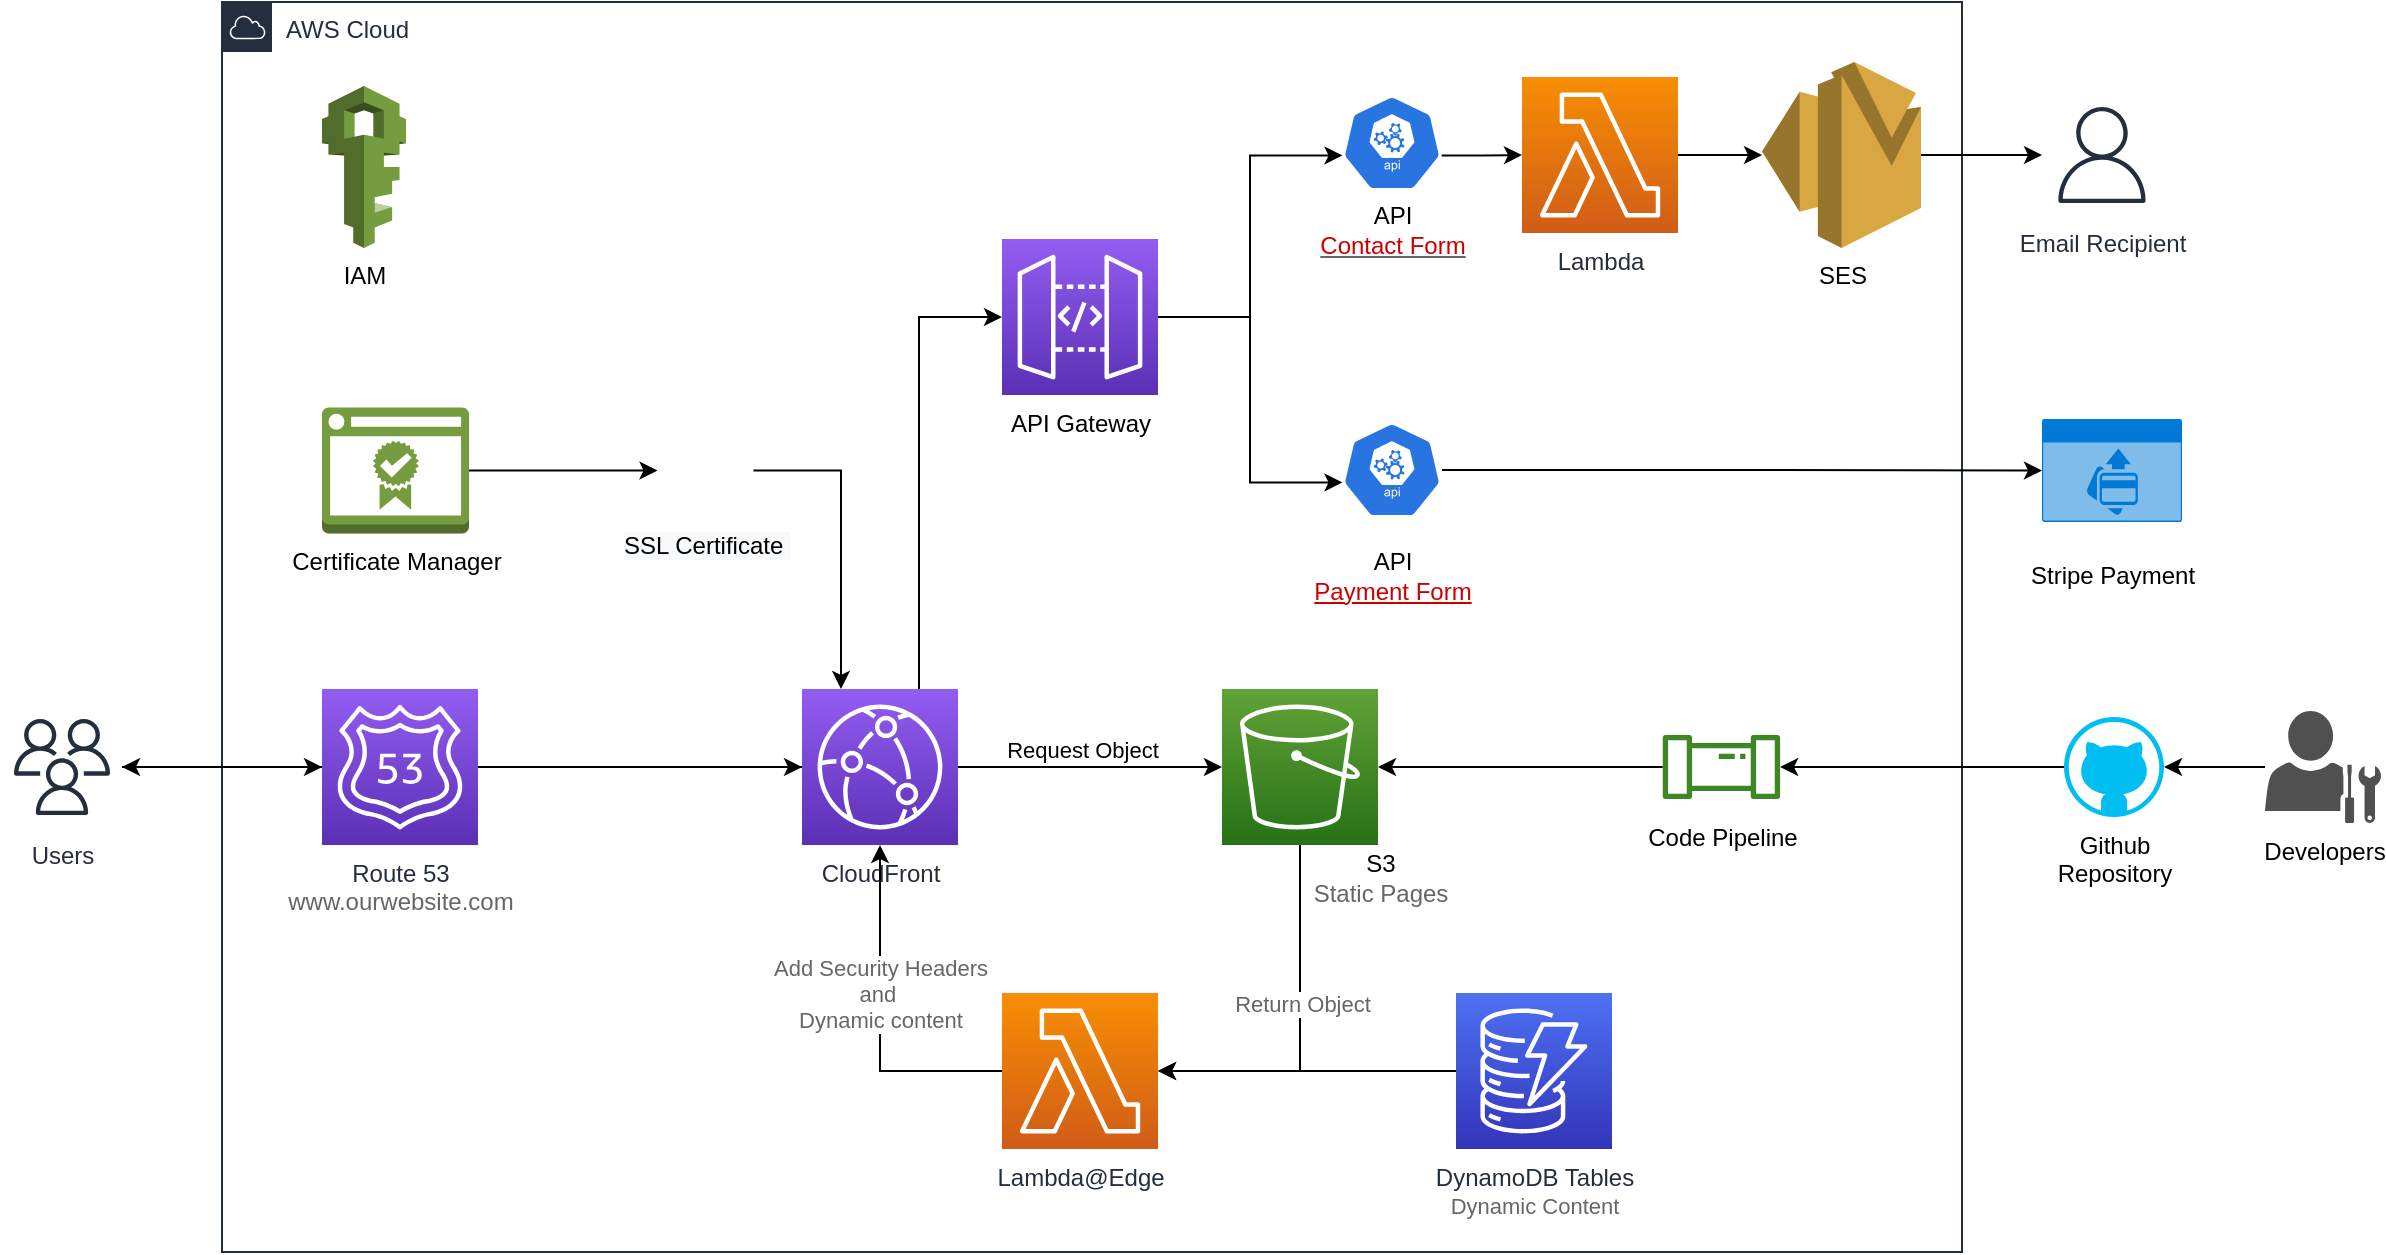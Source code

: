 <mxfile version="15.8.9" type="device"><diagram id="F_GX6j7zNEubSdY9tGsO" name="Page-1"><mxGraphModel dx="1183" dy="668" grid="0" gridSize="10" guides="1" tooltips="1" connect="1" arrows="1" fold="1" page="1" pageScale="1" pageWidth="1600" pageHeight="900" math="0" shadow="0"><root><mxCell id="0"/><mxCell id="1" value="With AWS WAF" style="locked=1;" parent="0" visible="0"/><mxCell id="ze4dOxGsV48yEMxb5CTM-1" value="AWS Cloud" style="points=[[0,0],[0.25,0],[0.5,0],[0.75,0],[1,0],[1,0.25],[1,0.5],[1,0.75],[1,1],[0.75,1],[0.5,1],[0.25,1],[0,1],[0,0.75],[0,0.5],[0,0.25]];outlineConnect=0;gradientColor=none;html=1;whiteSpace=wrap;fontSize=12;fontStyle=0;shape=mxgraph.aws4.group;grIcon=mxgraph.aws4.group_aws_cloud;strokeColor=#232F3E;fillColor=none;verticalAlign=top;align=left;spacingLeft=30;fontColor=#232F3E;dashed=0;" vertex="1" parent="1"><mxGeometry x="290" y="120" width="870" height="625" as="geometry"/></mxCell><mxCell id="ze4dOxGsV48yEMxb5CTM-11" value="Request Object" style="edgeStyle=orthogonalEdgeStyle;rounded=0;orthogonalLoop=1;jettySize=auto;html=1;" edge="1" parent="1" source="ze4dOxGsV48yEMxb5CTM-3" target="ze4dOxGsV48yEMxb5CTM-4"><mxGeometry x="-0.061" y="9" relative="1" as="geometry"><mxPoint as="offset"/></mxGeometry></mxCell><mxCell id="ze4dOxGsV48yEMxb5CTM-53" style="edgeStyle=orthogonalEdgeStyle;rounded=0;orthogonalLoop=1;jettySize=auto;html=1;exitX=0;exitY=0.5;exitDx=0;exitDy=0;exitPerimeter=0;fontColor=#000000;" edge="1" parent="1" source="ze4dOxGsV48yEMxb5CTM-3" target="ze4dOxGsV48yEMxb5CTM-6"><mxGeometry relative="1" as="geometry"/></mxCell><mxCell id="ze4dOxGsV48yEMxb5CTM-3" value="CloudFront" style="sketch=0;points=[[0,0,0],[0.25,0,0],[0.5,0,0],[0.75,0,0],[1,0,0],[0,1,0],[0.25,1,0],[0.5,1,0],[0.75,1,0],[1,1,0],[0,0.25,0],[0,0.5,0],[0,0.75,0],[1,0.25,0],[1,0.5,0],[1,0.75,0]];outlineConnect=0;fontColor=#232F3E;gradientColor=#945DF2;gradientDirection=north;fillColor=#5A30B5;strokeColor=#ffffff;dashed=0;verticalLabelPosition=bottom;verticalAlign=top;align=center;html=1;fontSize=12;fontStyle=0;aspect=fixed;shape=mxgraph.aws4.resourceIcon;resIcon=mxgraph.aws4.cloudfront;" vertex="1" parent="1"><mxGeometry x="580" y="463.5" width="78" height="78" as="geometry"/></mxCell><mxCell id="ze4dOxGsV48yEMxb5CTM-23" style="edgeStyle=orthogonalEdgeStyle;rounded=0;orthogonalLoop=1;jettySize=auto;html=1;" edge="1" parent="1" source="ze4dOxGsV48yEMxb5CTM-22" target="ze4dOxGsV48yEMxb5CTM-4"><mxGeometry relative="1" as="geometry"><mxPoint x="900" y="561.5" as="targetPoint"/></mxGeometry></mxCell><mxCell id="ze4dOxGsV48yEMxb5CTM-51" style="edgeStyle=orthogonalEdgeStyle;rounded=0;orthogonalLoop=1;jettySize=auto;html=1;exitX=0.5;exitY=1;exitDx=0;exitDy=0;exitPerimeter=0;entryX=1;entryY=0.5;entryDx=0;entryDy=0;entryPerimeter=0;" edge="1" parent="1" source="ze4dOxGsV48yEMxb5CTM-4" target="ze4dOxGsV48yEMxb5CTM-48"><mxGeometry relative="1" as="geometry"/></mxCell><mxCell id="ze4dOxGsV48yEMxb5CTM-58" value="&lt;font color=&quot;#666666&quot;&gt;Return Object&lt;/font&gt;" style="edgeLabel;html=1;align=center;verticalAlign=middle;resizable=0;points=[];fontColor=#000000;" vertex="1" connectable="0" parent="ze4dOxGsV48yEMxb5CTM-51"><mxGeometry x="-0.234" y="-1" relative="1" as="geometry"><mxPoint x="2" y="9" as="offset"/></mxGeometry></mxCell><mxCell id="ze4dOxGsV48yEMxb5CTM-4" value="" style="sketch=0;points=[[0,0,0],[0.25,0,0],[0.5,0,0],[0.75,0,0],[1,0,0],[0,1,0],[0.25,1,0],[0.5,1,0],[0.75,1,0],[1,1,0],[0,0.25,0],[0,0.5,0],[0,0.75,0],[1,0.25,0],[1,0.5,0],[1,0.75,0]];outlineConnect=0;fontColor=#232F3E;gradientColor=#60A337;gradientDirection=north;fillColor=#277116;strokeColor=#ffffff;dashed=0;verticalLabelPosition=bottom;verticalAlign=top;align=center;html=1;fontSize=12;fontStyle=0;aspect=fixed;shape=mxgraph.aws4.resourceIcon;resIcon=mxgraph.aws4.s3;" vertex="1" parent="1"><mxGeometry x="790" y="463.5" width="78" height="78" as="geometry"/></mxCell><mxCell id="ze4dOxGsV48yEMxb5CTM-46" style="edgeStyle=orthogonalEdgeStyle;rounded=0;orthogonalLoop=1;jettySize=auto;html=1;" edge="1" parent="1" source="ze4dOxGsV48yEMxb5CTM-6" target="ze4dOxGsV48yEMxb5CTM-8"><mxGeometry relative="1" as="geometry"/></mxCell><mxCell id="ze4dOxGsV48yEMxb5CTM-54" style="edgeStyle=orthogonalEdgeStyle;rounded=0;orthogonalLoop=1;jettySize=auto;html=1;exitX=1;exitY=0.5;exitDx=0;exitDy=0;exitPerimeter=0;fontColor=#000000;startArrow=none;" edge="1" parent="1" target="ze4dOxGsV48yEMxb5CTM-3"><mxGeometry relative="1" as="geometry"><mxPoint x="538" y="502.5" as="sourcePoint"/></mxGeometry></mxCell><mxCell id="ze4dOxGsV48yEMxb5CTM-6" value="Route 53&lt;br&gt;&lt;font color=&quot;#666666&quot;&gt;www.ourwebsite.com&lt;/font&gt;" style="sketch=0;points=[[0,0,0],[0.25,0,0],[0.5,0,0],[0.75,0,0],[1,0,0],[0,1,0],[0.25,1,0],[0.5,1,0],[0.75,1,0],[1,1,0],[0,0.25,0],[0,0.5,0],[0,0.75,0],[1,0.25,0],[1,0.5,0],[1,0.75,0]];outlineConnect=0;fontColor=#232F3E;gradientColor=#945DF2;gradientDirection=north;fillColor=#5A30B5;strokeColor=#ffffff;dashed=0;verticalLabelPosition=bottom;verticalAlign=top;align=center;html=1;fontSize=12;fontStyle=0;aspect=fixed;shape=mxgraph.aws4.resourceIcon;resIcon=mxgraph.aws4.route_53;" vertex="1" parent="1"><mxGeometry x="340" y="463.5" width="78" height="78" as="geometry"/></mxCell><mxCell id="ze4dOxGsV48yEMxb5CTM-9" style="edgeStyle=orthogonalEdgeStyle;rounded=0;orthogonalLoop=1;jettySize=auto;html=1;" edge="1" parent="1" source="ze4dOxGsV48yEMxb5CTM-8" target="ze4dOxGsV48yEMxb5CTM-6"><mxGeometry relative="1" as="geometry"/></mxCell><mxCell id="ze4dOxGsV48yEMxb5CTM-8" value="Users" style="sketch=0;outlineConnect=0;fontColor=#232F3E;gradientColor=none;strokeColor=#232F3E;fillColor=#ffffff;dashed=0;verticalLabelPosition=bottom;verticalAlign=top;align=center;html=1;fontSize=12;fontStyle=0;aspect=fixed;shape=mxgraph.aws4.resourceIcon;resIcon=mxgraph.aws4.users;" vertex="1" parent="1"><mxGeometry x="180" y="472.5" width="60" height="60" as="geometry"/></mxCell><mxCell id="ze4dOxGsV48yEMxb5CTM-78" style="edgeStyle=orthogonalEdgeStyle;rounded=0;orthogonalLoop=1;jettySize=auto;html=1;entryX=0.5;entryY=0;entryDx=0;entryDy=0;entryPerimeter=0;fontColor=#000000;" edge="1" parent="1" source="ze4dOxGsV48yEMxb5CTM-18" target="ze4dOxGsV48yEMxb5CTM-3"><mxGeometry relative="1" as="geometry"/></mxCell><mxCell id="ze4dOxGsV48yEMxb5CTM-18" value="&lt;span style=&quot;background-color: rgb(248 , 249 , 250)&quot;&gt;SSL Certificate&amp;nbsp;&lt;/span&gt;" style="shape=image;html=1;verticalAlign=top;verticalLabelPosition=bottom;labelBackgroundColor=#ffffff;imageAspect=0;aspect=fixed;image=https://cdn2.iconfinder.com/data/icons/whcompare-servers-web-hosting/50/ssl-certificate-128.png" vertex="1" parent="1"><mxGeometry x="510" y="348.5" width="48" height="48" as="geometry"/></mxCell><mxCell id="ze4dOxGsV48yEMxb5CTM-77" style="edgeStyle=orthogonalEdgeStyle;rounded=0;orthogonalLoop=1;jettySize=auto;html=1;entryX=0;entryY=0.5;entryDx=0;entryDy=0;fontColor=#000000;" edge="1" parent="1" source="ze4dOxGsV48yEMxb5CTM-16" target="ze4dOxGsV48yEMxb5CTM-18"><mxGeometry relative="1" as="geometry"/></mxCell><mxCell id="ze4dOxGsV48yEMxb5CTM-16" value="Certificate Manager" style="outlineConnect=0;dashed=0;verticalLabelPosition=bottom;verticalAlign=top;align=center;html=1;shape=mxgraph.aws3.certificate_manager_2;fillColor=#759C3E;gradientColor=none;" vertex="1" parent="1"><mxGeometry x="342.25" y="341" width="73.5" height="63" as="geometry"/></mxCell><mxCell id="ze4dOxGsV48yEMxb5CTM-81" style="edgeStyle=orthogonalEdgeStyle;rounded=0;orthogonalLoop=1;jettySize=auto;html=1;exitX=0;exitY=0.5;exitDx=0;exitDy=0;exitPerimeter=0;fontColor=#000000;" edge="1" parent="1" source="ze4dOxGsV48yEMxb5CTM-20" target="ze4dOxGsV48yEMxb5CTM-22"><mxGeometry relative="1" as="geometry"/></mxCell><mxCell id="ze4dOxGsV48yEMxb5CTM-20" value="" style="verticalLabelPosition=bottom;html=1;verticalAlign=top;align=center;strokeColor=none;fillColor=#00BEF2;shape=mxgraph.azure.github_code;pointerEvents=1;" vertex="1" parent="1"><mxGeometry x="1194.5" y="477.5" width="50" height="50" as="geometry"/></mxCell><mxCell id="ze4dOxGsV48yEMxb5CTM-22" value="" style="sketch=0;outlineConnect=0;fontColor=#232F3E;gradientColor=none;fillColor=#3F8624;strokeColor=none;dashed=0;verticalLabelPosition=bottom;verticalAlign=top;align=center;html=1;fontSize=12;fontStyle=0;aspect=fixed;pointerEvents=1;shape=mxgraph.aws4.iot_analytics_pipeline;rotation=0;" vertex="1" parent="1"><mxGeometry x="1010" y="486.5" width="59.43" height="32" as="geometry"/></mxCell><mxCell id="ze4dOxGsV48yEMxb5CTM-25" value="Code Pipeline&lt;br&gt;" style="text;html=1;align=center;verticalAlign=middle;resizable=0;points=[];autosize=1;strokeColor=none;fillColor=none;" vertex="1" parent="1"><mxGeometry x="994.72" y="527.5" width="90" height="20" as="geometry"/></mxCell><mxCell id="ze4dOxGsV48yEMxb5CTM-26" value="S3&lt;br&gt;&lt;font color=&quot;#666666&quot;&gt;Static HTML&amp;nbsp; Pages&lt;/font&gt;" style="text;html=1;align=center;verticalAlign=middle;resizable=0;points=[];autosize=1;strokeColor=none;fillColor=none;" vertex="1" parent="1"><mxGeometry x="790" y="547.5" width="120" height="30" as="geometry"/></mxCell><mxCell id="ze4dOxGsV48yEMxb5CTM-37" style="edgeStyle=orthogonalEdgeStyle;rounded=0;orthogonalLoop=1;jettySize=auto;html=1;exitX=0.995;exitY=0.63;exitDx=0;exitDy=0;exitPerimeter=0;" edge="1" parent="1" source="ze4dOxGsV48yEMxb5CTM-67" target="ze4dOxGsV48yEMxb5CTM-36"><mxGeometry relative="1" as="geometry"><mxPoint x="918" y="196.5" as="sourcePoint"/></mxGeometry></mxCell><mxCell id="ze4dOxGsV48yEMxb5CTM-39" style="edgeStyle=orthogonalEdgeStyle;rounded=0;orthogonalLoop=1;jettySize=auto;html=1;exitX=1;exitY=0.5;exitDx=0;exitDy=0;exitPerimeter=0;" edge="1" parent="1" source="ze4dOxGsV48yEMxb5CTM-36" target="ze4dOxGsV48yEMxb5CTM-38"><mxGeometry relative="1" as="geometry"/></mxCell><mxCell id="ze4dOxGsV48yEMxb5CTM-36" value="Lambda" style="sketch=0;points=[[0,0,0],[0.25,0,0],[0.5,0,0],[0.75,0,0],[1,0,0],[0,1,0],[0.25,1,0],[0.5,1,0],[0.75,1,0],[1,1,0],[0,0.25,0],[0,0.5,0],[0,0.75,0],[1,0.25,0],[1,0.5,0],[1,0.75,0]];outlineConnect=0;fontColor=#232F3E;gradientColor=#F78E04;gradientDirection=north;fillColor=#D05C17;strokeColor=#ffffff;dashed=0;verticalLabelPosition=bottom;verticalAlign=top;align=center;html=1;fontSize=12;fontStyle=0;aspect=fixed;shape=mxgraph.aws4.resourceIcon;resIcon=mxgraph.aws4.lambda;" vertex="1" parent="1"><mxGeometry x="940" y="157.5" width="78" height="78" as="geometry"/></mxCell><mxCell id="ze4dOxGsV48yEMxb5CTM-45" style="edgeStyle=orthogonalEdgeStyle;rounded=0;orthogonalLoop=1;jettySize=auto;html=1;exitX=1;exitY=0.5;exitDx=0;exitDy=0;exitPerimeter=0;" edge="1" parent="1" source="ze4dOxGsV48yEMxb5CTM-38" target="ze4dOxGsV48yEMxb5CTM-43"><mxGeometry relative="1" as="geometry"/></mxCell><mxCell id="ze4dOxGsV48yEMxb5CTM-38" value="SES" style="outlineConnect=0;dashed=0;verticalLabelPosition=bottom;verticalAlign=top;align=center;html=1;shape=mxgraph.aws3.ses;fillColor=#D9A741;gradientColor=none;" vertex="1" parent="1"><mxGeometry x="1060" y="150" width="79.5" height="93" as="geometry"/></mxCell><mxCell id="ze4dOxGsV48yEMxb5CTM-82" style="edgeStyle=orthogonalEdgeStyle;rounded=0;orthogonalLoop=1;jettySize=auto;html=1;entryX=0.5;entryY=1;entryDx=0;entryDy=0;entryPerimeter=0;fontColor=#000000;" edge="1" parent="1" source="ze4dOxGsV48yEMxb5CTM-41" target="ze4dOxGsV48yEMxb5CTM-20"><mxGeometry relative="1" as="geometry"/></mxCell><mxCell id="ze4dOxGsV48yEMxb5CTM-41" value="Developers" style="sketch=0;pointerEvents=1;shadow=0;dashed=0;html=1;strokeColor=none;fillColor=#505050;labelPosition=center;verticalLabelPosition=bottom;verticalAlign=top;outlineConnect=0;align=center;shape=mxgraph.office.users.administrator;" vertex="1" parent="1"><mxGeometry x="1190.5" y="628" width="58" height="56" as="geometry"/></mxCell><mxCell id="ze4dOxGsV48yEMxb5CTM-43" value="Email Recipient" style="sketch=0;outlineConnect=0;fontColor=#232F3E;gradientColor=none;strokeColor=#232F3E;fillColor=#ffffff;dashed=0;verticalLabelPosition=bottom;verticalAlign=top;align=center;html=1;fontSize=12;fontStyle=0;aspect=fixed;shape=mxgraph.aws4.resourceIcon;resIcon=mxgraph.aws4.user;" vertex="1" parent="1"><mxGeometry x="1200" y="166.5" width="60" height="60" as="geometry"/></mxCell><mxCell id="ze4dOxGsV48yEMxb5CTM-49" style="edgeStyle=orthogonalEdgeStyle;rounded=0;orthogonalLoop=1;jettySize=auto;html=1;" edge="1" parent="1" source="ze4dOxGsV48yEMxb5CTM-48" target="ze4dOxGsV48yEMxb5CTM-3"><mxGeometry relative="1" as="geometry"/></mxCell><mxCell id="ze4dOxGsV48yEMxb5CTM-61" value="&lt;font color=&quot;#666666&quot;&gt;Add Security Headers&lt;br&gt;and&amp;nbsp;&lt;br&gt;Dynamic content&lt;/font&gt;" style="edgeLabel;html=1;align=center;verticalAlign=middle;resizable=0;points=[];fontColor=#000000;" vertex="1" connectable="0" parent="ze4dOxGsV48yEMxb5CTM-49"><mxGeometry x="-0.098" y="1" relative="1" as="geometry"><mxPoint x="1" y="-21" as="offset"/></mxGeometry></mxCell><mxCell id="ze4dOxGsV48yEMxb5CTM-48" value="Lambda@Edge" style="sketch=0;points=[[0,0,0],[0.25,0,0],[0.5,0,0],[0.75,0,0],[1,0,0],[0,1,0],[0.25,1,0],[0.5,1,0],[0.75,1,0],[1,1,0],[0,0.25,0],[0,0.5,0],[0,0.75,0],[1,0.25,0],[1,0.5,0],[1,0.75,0]];outlineConnect=0;fontColor=#232F3E;gradientColor=#F78E04;gradientDirection=north;fillColor=#D05C17;strokeColor=#ffffff;dashed=0;verticalLabelPosition=bottom;verticalAlign=top;align=center;html=1;fontSize=12;fontStyle=0;aspect=fixed;shape=mxgraph.aws4.resourceIcon;resIcon=mxgraph.aws4.lambda;" vertex="1" parent="1"><mxGeometry x="680" y="615.5" width="78" height="78" as="geometry"/></mxCell><mxCell id="ze4dOxGsV48yEMxb5CTM-50" value="Github &lt;br&gt;Repository" style="text;html=1;align=center;verticalAlign=middle;resizable=0;points=[];autosize=1;strokeColor=none;fillColor=none;" vertex="1" parent="1"><mxGeometry x="1220" y="527.5" width="70" height="30" as="geometry"/></mxCell><mxCell id="ze4dOxGsV48yEMxb5CTM-52" value="&lt;font color=&quot;#000000&quot;&gt;IAM&lt;/font&gt;" style="outlineConnect=0;dashed=0;verticalLabelPosition=bottom;verticalAlign=top;align=center;html=1;shape=mxgraph.aws3.iam;fillColor=#759C3E;gradientColor=none;fontColor=#CC0000;" vertex="1" parent="1"><mxGeometry x="340" y="162" width="42" height="81" as="geometry"/></mxCell><mxCell id="ze4dOxGsV48yEMxb5CTM-56" value="" style="edgeStyle=orthogonalEdgeStyle;rounded=0;orthogonalLoop=1;jettySize=auto;html=1;exitX=1;exitY=0.5;exitDx=0;exitDy=0;exitPerimeter=0;fontColor=#000000;endArrow=none;" edge="1" parent="1" source="ze4dOxGsV48yEMxb5CTM-6"><mxGeometry relative="1" as="geometry"><mxPoint x="418" y="502.5" as="sourcePoint"/><mxPoint x="460" y="502.5" as="targetPoint"/></mxGeometry></mxCell><mxCell id="ze4dOxGsV48yEMxb5CTM-57" value="WAF" style="sketch=0;points=[[0,0,0],[0.25,0,0],[0.5,0,0],[0.75,0,0],[1,0,0],[0,1,0],[0.25,1,0],[0.5,1,0],[0.75,1,0],[1,1,0],[0,0.25,0],[0,0.5,0],[0,0.75,0],[1,0.25,0],[1,0.5,0],[1,0.75,0]];outlineConnect=0;fontColor=#232F3E;gradientColor=#F54749;gradientDirection=north;fillColor=#C7131F;strokeColor=#ffffff;dashed=0;verticalLabelPosition=bottom;verticalAlign=top;align=center;html=1;fontSize=12;fontStyle=0;aspect=fixed;shape=mxgraph.aws4.resourceIcon;resIcon=mxgraph.aws4.waf;" vertex="1" parent="1"><mxGeometry x="460" y="463.5" width="78" height="78" as="geometry"/></mxCell><mxCell id="ze4dOxGsV48yEMxb5CTM-63" style="edgeStyle=orthogonalEdgeStyle;rounded=0;orthogonalLoop=1;jettySize=auto;html=1;exitX=0;exitY=0.5;exitDx=0;exitDy=0;exitPerimeter=0;fontColor=#666666;" edge="1" parent="1" source="ze4dOxGsV48yEMxb5CTM-62" target="ze4dOxGsV48yEMxb5CTM-48"><mxGeometry relative="1" as="geometry"/></mxCell><mxCell id="ze4dOxGsV48yEMxb5CTM-64" value="Dynamic Content" style="edgeLabel;html=1;align=center;verticalAlign=middle;resizable=0;points=[];fontColor=#666666;" vertex="1" connectable="0" parent="ze4dOxGsV48yEMxb5CTM-63"><mxGeometry x="-0.416" y="1" relative="1" as="geometry"><mxPoint x="3" y="10" as="offset"/></mxGeometry></mxCell><mxCell id="ze4dOxGsV48yEMxb5CTM-62" value="DynamoDB Tables" style="sketch=0;points=[[0,0,0],[0.25,0,0],[0.5,0,0],[0.75,0,0],[1,0,0],[0,1,0],[0.25,1,0],[0.5,1,0],[0.75,1,0],[1,1,0],[0,0.25,0],[0,0.5,0],[0,0.75,0],[1,0.25,0],[1,0.5,0],[1,0.75,0]];outlineConnect=0;fontColor=#232F3E;gradientColor=#4D72F3;gradientDirection=north;fillColor=#3334B9;strokeColor=#ffffff;dashed=0;verticalLabelPosition=bottom;verticalAlign=top;align=center;html=1;fontSize=12;fontStyle=0;aspect=fixed;shape=mxgraph.aws4.resourceIcon;resIcon=mxgraph.aws4.dynamodb;" vertex="1" parent="1"><mxGeometry x="940" y="615" width="78" height="78" as="geometry"/></mxCell><mxCell id="ze4dOxGsV48yEMxb5CTM-71" style="edgeStyle=orthogonalEdgeStyle;rounded=0;orthogonalLoop=1;jettySize=auto;html=1;entryX=0.005;entryY=0.63;entryDx=0;entryDy=0;entryPerimeter=0;fontColor=#CC0000;" edge="1" parent="1" source="ze4dOxGsV48yEMxb5CTM-65" target="ze4dOxGsV48yEMxb5CTM-70"><mxGeometry relative="1" as="geometry"/></mxCell><mxCell id="ze4dOxGsV48yEMxb5CTM-79" style="edgeStyle=orthogonalEdgeStyle;rounded=0;orthogonalLoop=1;jettySize=auto;html=1;exitX=0;exitY=0.5;exitDx=0;exitDy=0;exitPerimeter=0;fontColor=#000000;" edge="1" parent="1" source="ze4dOxGsV48yEMxb5CTM-65" target="ze4dOxGsV48yEMxb5CTM-3"><mxGeometry relative="1" as="geometry"/></mxCell><mxCell id="ze4dOxGsV48yEMxb5CTM-65" value="&lt;span style=&quot;color: rgb(0 , 0 , 0)&quot;&gt;API Gateway&lt;/span&gt;" style="sketch=0;points=[[0,0,0],[0.25,0,0],[0.5,0,0],[0.75,0,0],[1,0,0],[0,1,0],[0.25,1,0],[0.5,1,0],[0.75,1,0],[1,1,0],[0,0.25,0],[0,0.5,0],[0,0.75,0],[1,0.25,0],[1,0.5,0],[1,0.75,0]];outlineConnect=0;fontColor=#232F3E;gradientColor=#945DF2;gradientDirection=north;fillColor=#5A30B5;strokeColor=#ffffff;dashed=0;verticalLabelPosition=bottom;verticalAlign=top;align=center;html=1;fontSize=12;fontStyle=0;aspect=fixed;shape=mxgraph.aws4.resourceIcon;resIcon=mxgraph.aws4.api_gateway;" vertex="1" parent="1"><mxGeometry x="680" y="238.5" width="78" height="78" as="geometry"/></mxCell><mxCell id="ze4dOxGsV48yEMxb5CTM-68" style="edgeStyle=orthogonalEdgeStyle;rounded=0;orthogonalLoop=1;jettySize=auto;html=1;exitX=1;exitY=0.5;exitDx=0;exitDy=0;exitPerimeter=0;entryX=0.005;entryY=0.63;entryDx=0;entryDy=0;entryPerimeter=0;fontColor=#666666;" edge="1" parent="1" source="ze4dOxGsV48yEMxb5CTM-65" target="ze4dOxGsV48yEMxb5CTM-67"><mxGeometry relative="1" as="geometry"/></mxCell><mxCell id="ze4dOxGsV48yEMxb5CTM-67" value="" style="sketch=0;html=1;dashed=0;whitespace=wrap;fillColor=#2875E2;strokeColor=#ffffff;points=[[0.005,0.63,0],[0.1,0.2,0],[0.9,0.2,0],[0.5,0,0],[0.995,0.63,0],[0.72,0.99,0],[0.5,1,0],[0.28,0.99,0]];shape=mxgraph.kubernetes.icon;prIcon=api;fontColor=#666666;" vertex="1" parent="1"><mxGeometry x="850" y="166.5" width="50" height="48" as="geometry"/></mxCell><mxCell id="ze4dOxGsV48yEMxb5CTM-69" value="&lt;span style=&quot;color: rgb(0 , 0 , 0)&quot;&gt;API&lt;br&gt;&lt;/span&gt;&lt;u&gt;&lt;font color=&quot;#cc0000&quot;&gt;Contact Form&lt;/font&gt;&lt;/u&gt;" style="text;html=1;align=center;verticalAlign=middle;resizable=0;points=[];autosize=1;strokeColor=none;fillColor=none;fontColor=#666666;" vertex="1" parent="1"><mxGeometry x="830" y="218.5" width="90" height="30" as="geometry"/></mxCell><mxCell id="ze4dOxGsV48yEMxb5CTM-76" style="edgeStyle=orthogonalEdgeStyle;rounded=0;orthogonalLoop=1;jettySize=auto;html=1;fontColor=#000000;" edge="1" parent="1" source="ze4dOxGsV48yEMxb5CTM-70" target="ze4dOxGsV48yEMxb5CTM-74"><mxGeometry relative="1" as="geometry"/></mxCell><mxCell id="ze4dOxGsV48yEMxb5CTM-70" value="" style="sketch=0;html=1;dashed=0;whitespace=wrap;fillColor=#2875E2;strokeColor=#ffffff;points=[[0.005,0.63,0],[0.1,0.2,0],[0.9,0.2,0],[0.5,0,0],[0.995,0.63,0],[0.72,0.99,0],[0.5,1,0],[0.28,0.99,0]];shape=mxgraph.kubernetes.icon;prIcon=api;fontColor=#CC0000;" vertex="1" parent="1"><mxGeometry x="850" y="330" width="50" height="48" as="geometry"/></mxCell><mxCell id="ze4dOxGsV48yEMxb5CTM-72" value="&lt;font color=&quot;#000000&quot;&gt;API&lt;/font&gt;&lt;br&gt;&lt;u&gt;Payment Form&lt;/u&gt;" style="text;html=1;align=center;verticalAlign=middle;resizable=0;points=[];autosize=1;strokeColor=none;fillColor=none;fontColor=#CC0000;" vertex="1" parent="1"><mxGeometry x="830" y="391.5" width="90" height="30" as="geometry"/></mxCell><mxCell id="ze4dOxGsV48yEMxb5CTM-74" value="" style="html=1;strokeColor=none;fillColor=#0079D6;labelPosition=center;verticalLabelPosition=middle;verticalAlign=top;align=center;fontSize=12;outlineConnect=0;spacingTop=-6;fontColor=#FFFFFF;sketch=0;shape=mxgraph.sitemap.payment;" vertex="1" parent="1"><mxGeometry x="1200" y="328.5" width="70" height="51.5" as="geometry"/></mxCell><mxCell id="ze4dOxGsV48yEMxb5CTM-75" value="&lt;font color=&quot;#000000&quot;&gt;Stripe Payment&lt;/font&gt;" style="text;html=1;align=center;verticalAlign=middle;resizable=0;points=[];autosize=1;strokeColor=none;fillColor=none;fontColor=#CC0000;" vertex="1" parent="1"><mxGeometry x="1185" y="396.5" width="100" height="20" as="geometry"/></mxCell><mxCell id="ze4dOxGsV48yEMxb5CTM-83" value="Cheapest" parent="0"/><mxCell id="ze4dOxGsV48yEMxb5CTM-84" value="AWS Cloud" style="points=[[0,0],[0.25,0],[0.5,0],[0.75,0],[1,0],[1,0.25],[1,0.5],[1,0.75],[1,1],[0.75,1],[0.5,1],[0.25,1],[0,1],[0,0.75],[0,0.5],[0,0.25]];outlineConnect=0;gradientColor=none;html=1;whiteSpace=wrap;fontSize=12;fontStyle=0;shape=mxgraph.aws4.group;grIcon=mxgraph.aws4.group_aws_cloud;strokeColor=#232F3E;fillColor=none;verticalAlign=top;align=left;spacingLeft=30;fontColor=#232F3E;dashed=0;" vertex="1" parent="ze4dOxGsV48yEMxb5CTM-83"><mxGeometry x="334" y="130" width="870" height="625" as="geometry"/></mxCell><mxCell id="ze4dOxGsV48yEMxb5CTM-85" value="Request Object" style="edgeStyle=orthogonalEdgeStyle;rounded=0;orthogonalLoop=1;jettySize=auto;html=1;" edge="1" parent="ze4dOxGsV48yEMxb5CTM-83" source="ze4dOxGsV48yEMxb5CTM-86" target="ze4dOxGsV48yEMxb5CTM-90"><mxGeometry x="-0.061" y="9" relative="1" as="geometry"><mxPoint as="offset"/></mxGeometry></mxCell><mxCell id="ze4dOxGsV48yEMxb5CTM-133" style="edgeStyle=orthogonalEdgeStyle;rounded=0;orthogonalLoop=1;jettySize=auto;html=1;entryX=0;entryY=0.5;entryDx=0;entryDy=0;entryPerimeter=0;fontColor=#666666;exitX=0.75;exitY=0;exitDx=0;exitDy=0;exitPerimeter=0;" edge="1" parent="ze4dOxGsV48yEMxb5CTM-83" source="ze4dOxGsV48yEMxb5CTM-86" target="ze4dOxGsV48yEMxb5CTM-124"><mxGeometry relative="1" as="geometry"/></mxCell><mxCell id="ze4dOxGsV48yEMxb5CTM-86" value="CloudFront" style="sketch=0;points=[[0,0,0],[0.25,0,0],[0.5,0,0],[0.75,0,0],[1,0,0],[0,1,0],[0.25,1,0],[0.5,1,0],[0.75,1,0],[1,1,0],[0,0.25,0],[0,0.5,0],[0,0.75,0],[1,0.25,0],[1,0.5,0],[1,0.75,0]];outlineConnect=0;fontColor=#232F3E;gradientColor=#945DF2;gradientDirection=north;fillColor=#5A30B5;strokeColor=#ffffff;dashed=0;verticalLabelPosition=bottom;verticalAlign=top;align=center;html=1;fontSize=12;fontStyle=0;aspect=fixed;shape=mxgraph.aws4.resourceIcon;resIcon=mxgraph.aws4.cloudfront;" vertex="1" parent="ze4dOxGsV48yEMxb5CTM-83"><mxGeometry x="624" y="473.5" width="78" height="78" as="geometry"/></mxCell><mxCell id="ze4dOxGsV48yEMxb5CTM-87" style="edgeStyle=orthogonalEdgeStyle;rounded=0;orthogonalLoop=1;jettySize=auto;html=1;" edge="1" parent="ze4dOxGsV48yEMxb5CTM-83" source="ze4dOxGsV48yEMxb5CTM-102" target="ze4dOxGsV48yEMxb5CTM-90"><mxGeometry relative="1" as="geometry"><mxPoint x="944" y="571.5" as="targetPoint"/></mxGeometry></mxCell><mxCell id="ze4dOxGsV48yEMxb5CTM-88" style="edgeStyle=orthogonalEdgeStyle;rounded=0;orthogonalLoop=1;jettySize=auto;html=1;exitX=0.5;exitY=1;exitDx=0;exitDy=0;exitPerimeter=0;entryX=1;entryY=0.5;entryDx=0;entryDy=0;entryPerimeter=0;" edge="1" parent="ze4dOxGsV48yEMxb5CTM-83" source="ze4dOxGsV48yEMxb5CTM-90" target="ze4dOxGsV48yEMxb5CTM-115"><mxGeometry relative="1" as="geometry"/></mxCell><mxCell id="ze4dOxGsV48yEMxb5CTM-89" value="&lt;font color=&quot;#666666&quot;&gt;Return Object&lt;/font&gt;" style="edgeLabel;html=1;align=center;verticalAlign=middle;resizable=0;points=[];fontColor=#000000;" vertex="1" connectable="0" parent="ze4dOxGsV48yEMxb5CTM-88"><mxGeometry x="-0.234" y="-1" relative="1" as="geometry"><mxPoint x="2" y="9" as="offset"/></mxGeometry></mxCell><mxCell id="ze4dOxGsV48yEMxb5CTM-90" value="" style="sketch=0;points=[[0,0,0],[0.25,0,0],[0.5,0,0],[0.75,0,0],[1,0,0],[0,1,0],[0.25,1,0],[0.5,1,0],[0.75,1,0],[1,1,0],[0,0.25,0],[0,0.5,0],[0,0.75,0],[1,0.25,0],[1,0.5,0],[1,0.75,0]];outlineConnect=0;fontColor=#232F3E;gradientColor=#60A337;gradientDirection=north;fillColor=#277116;strokeColor=#ffffff;dashed=0;verticalLabelPosition=bottom;verticalAlign=top;align=center;html=1;fontSize=12;fontStyle=0;aspect=fixed;shape=mxgraph.aws4.resourceIcon;resIcon=mxgraph.aws4.s3;" vertex="1" parent="ze4dOxGsV48yEMxb5CTM-83"><mxGeometry x="834" y="473.5" width="78" height="78" as="geometry"/></mxCell><mxCell id="ze4dOxGsV48yEMxb5CTM-91" style="edgeStyle=orthogonalEdgeStyle;rounded=0;orthogonalLoop=1;jettySize=auto;html=1;" edge="1" parent="ze4dOxGsV48yEMxb5CTM-83" source="ze4dOxGsV48yEMxb5CTM-93" target="ze4dOxGsV48yEMxb5CTM-95"><mxGeometry relative="1" as="geometry"/></mxCell><mxCell id="ze4dOxGsV48yEMxb5CTM-92" style="edgeStyle=orthogonalEdgeStyle;rounded=0;orthogonalLoop=1;jettySize=auto;html=1;exitX=1;exitY=0.5;exitDx=0;exitDy=0;exitPerimeter=0;fontColor=#000000;startArrow=none;" edge="1" parent="ze4dOxGsV48yEMxb5CTM-83" source="ze4dOxGsV48yEMxb5CTM-93" target="ze4dOxGsV48yEMxb5CTM-86"><mxGeometry relative="1" as="geometry"><mxPoint x="582" y="512.5" as="sourcePoint"/></mxGeometry></mxCell><mxCell id="ze4dOxGsV48yEMxb5CTM-93" value="Route 53&lt;br&gt;&lt;font color=&quot;#666666&quot;&gt;www.ourwebsite.com&lt;/font&gt;" style="sketch=0;points=[[0,0,0],[0.25,0,0],[0.5,0,0],[0.75,0,0],[1,0,0],[0,1,0],[0.25,1,0],[0.5,1,0],[0.75,1,0],[1,1,0],[0,0.25,0],[0,0.5,0],[0,0.75,0],[1,0.25,0],[1,0.5,0],[1,0.75,0]];outlineConnect=0;fontColor=#232F3E;gradientColor=#945DF2;gradientDirection=north;fillColor=#5A30B5;strokeColor=#ffffff;dashed=0;verticalLabelPosition=bottom;verticalAlign=top;align=center;html=1;fontSize=12;fontStyle=0;aspect=fixed;shape=mxgraph.aws4.resourceIcon;resIcon=mxgraph.aws4.route_53;" vertex="1" parent="ze4dOxGsV48yEMxb5CTM-83"><mxGeometry x="384" y="473.5" width="78" height="78" as="geometry"/></mxCell><mxCell id="ze4dOxGsV48yEMxb5CTM-94" style="edgeStyle=orthogonalEdgeStyle;rounded=0;orthogonalLoop=1;jettySize=auto;html=1;" edge="1" parent="ze4dOxGsV48yEMxb5CTM-83" source="ze4dOxGsV48yEMxb5CTM-95" target="ze4dOxGsV48yEMxb5CTM-93"><mxGeometry relative="1" as="geometry"/></mxCell><mxCell id="ze4dOxGsV48yEMxb5CTM-95" value="Users" style="sketch=0;outlineConnect=0;fontColor=#232F3E;gradientColor=none;strokeColor=#232F3E;fillColor=#ffffff;dashed=0;verticalLabelPosition=bottom;verticalAlign=top;align=center;html=1;fontSize=12;fontStyle=0;aspect=fixed;shape=mxgraph.aws4.resourceIcon;resIcon=mxgraph.aws4.users;" vertex="1" parent="ze4dOxGsV48yEMxb5CTM-83"><mxGeometry x="224" y="482.5" width="60" height="60" as="geometry"/></mxCell><mxCell id="ze4dOxGsV48yEMxb5CTM-96" style="edgeStyle=orthogonalEdgeStyle;rounded=0;orthogonalLoop=1;jettySize=auto;html=1;entryX=0.25;entryY=0;entryDx=0;entryDy=0;entryPerimeter=0;fontColor=#000000;" edge="1" parent="ze4dOxGsV48yEMxb5CTM-83" source="ze4dOxGsV48yEMxb5CTM-97" target="ze4dOxGsV48yEMxb5CTM-86"><mxGeometry relative="1" as="geometry"/></mxCell><mxCell id="ze4dOxGsV48yEMxb5CTM-97" value="&lt;span style=&quot;background-color: rgb(248 , 249 , 250)&quot;&gt;SSL Certificate&amp;nbsp;&lt;/span&gt;" style="shape=image;html=1;verticalAlign=top;verticalLabelPosition=bottom;labelBackgroundColor=#ffffff;imageAspect=0;aspect=fixed;image=https://cdn2.iconfinder.com/data/icons/whcompare-servers-web-hosting/50/ssl-certificate-128.png" vertex="1" parent="ze4dOxGsV48yEMxb5CTM-83"><mxGeometry x="551.75" y="340.25" width="48" height="48" as="geometry"/></mxCell><mxCell id="ze4dOxGsV48yEMxb5CTM-98" style="edgeStyle=orthogonalEdgeStyle;rounded=0;orthogonalLoop=1;jettySize=auto;html=1;entryX=0;entryY=0.5;entryDx=0;entryDy=0;fontColor=#000000;" edge="1" parent="ze4dOxGsV48yEMxb5CTM-83" source="ze4dOxGsV48yEMxb5CTM-99" target="ze4dOxGsV48yEMxb5CTM-97"><mxGeometry relative="1" as="geometry"/></mxCell><mxCell id="ze4dOxGsV48yEMxb5CTM-99" value="Certificate Manager" style="outlineConnect=0;dashed=0;verticalLabelPosition=bottom;verticalAlign=top;align=center;html=1;shape=mxgraph.aws3.certificate_manager_2;fillColor=#759C3E;gradientColor=none;" vertex="1" parent="ze4dOxGsV48yEMxb5CTM-83"><mxGeometry x="384" y="332.75" width="73.5" height="63" as="geometry"/></mxCell><mxCell id="ze4dOxGsV48yEMxb5CTM-100" style="edgeStyle=orthogonalEdgeStyle;rounded=0;orthogonalLoop=1;jettySize=auto;html=1;exitX=0;exitY=0.5;exitDx=0;exitDy=0;exitPerimeter=0;fontColor=#000000;" edge="1" parent="ze4dOxGsV48yEMxb5CTM-83" source="ze4dOxGsV48yEMxb5CTM-101" target="ze4dOxGsV48yEMxb5CTM-102"><mxGeometry relative="1" as="geometry"/></mxCell><mxCell id="ze4dOxGsV48yEMxb5CTM-101" value="Github&lt;br&gt;Repository" style="verticalLabelPosition=bottom;html=1;verticalAlign=top;align=center;strokeColor=none;fillColor=#00BEF2;shape=mxgraph.azure.github_code;pointerEvents=1;" vertex="1" parent="ze4dOxGsV48yEMxb5CTM-83"><mxGeometry x="1255" y="487.5" width="50" height="50" as="geometry"/></mxCell><mxCell id="ze4dOxGsV48yEMxb5CTM-102" value="" style="sketch=0;outlineConnect=0;fontColor=#232F3E;gradientColor=none;fillColor=#3F8624;strokeColor=none;dashed=0;verticalLabelPosition=bottom;verticalAlign=top;align=center;html=1;fontSize=12;fontStyle=0;aspect=fixed;pointerEvents=1;shape=mxgraph.aws4.iot_analytics_pipeline;rotation=0;" vertex="1" parent="ze4dOxGsV48yEMxb5CTM-83"><mxGeometry x="1054" y="496.5" width="59.43" height="32" as="geometry"/></mxCell><mxCell id="ze4dOxGsV48yEMxb5CTM-103" value="Code Pipeline&lt;br&gt;" style="text;html=1;align=center;verticalAlign=middle;resizable=0;points=[];autosize=1;strokeColor=none;fillColor=none;" vertex="1" parent="ze4dOxGsV48yEMxb5CTM-83"><mxGeometry x="1038.72" y="537.5" width="90" height="20" as="geometry"/></mxCell><mxCell id="ze4dOxGsV48yEMxb5CTM-104" value="S3&lt;br&gt;&lt;font color=&quot;#666666&quot;&gt;Static Pages&lt;/font&gt;" style="text;html=1;align=center;verticalAlign=middle;resizable=0;points=[];autosize=1;strokeColor=none;fillColor=none;" vertex="1" parent="ze4dOxGsV48yEMxb5CTM-83"><mxGeometry x="874" y="551.5" width="77" height="32" as="geometry"/></mxCell><mxCell id="ze4dOxGsV48yEMxb5CTM-105" style="edgeStyle=orthogonalEdgeStyle;rounded=0;orthogonalLoop=1;jettySize=auto;html=1;exitX=0.995;exitY=0.63;exitDx=0;exitDy=0;exitPerimeter=0;" edge="1" parent="ze4dOxGsV48yEMxb5CTM-83" source="ze4dOxGsV48yEMxb5CTM-126" target="ze4dOxGsV48yEMxb5CTM-107"><mxGeometry relative="1" as="geometry"><mxPoint x="962" y="206.5" as="sourcePoint"/></mxGeometry></mxCell><mxCell id="ze4dOxGsV48yEMxb5CTM-106" style="edgeStyle=orthogonalEdgeStyle;rounded=0;orthogonalLoop=1;jettySize=auto;html=1;exitX=1;exitY=0.5;exitDx=0;exitDy=0;exitPerimeter=0;" edge="1" parent="ze4dOxGsV48yEMxb5CTM-83" source="ze4dOxGsV48yEMxb5CTM-107" target="ze4dOxGsV48yEMxb5CTM-109"><mxGeometry relative="1" as="geometry"/></mxCell><mxCell id="ze4dOxGsV48yEMxb5CTM-107" value="Lambda" style="sketch=0;points=[[0,0,0],[0.25,0,0],[0.5,0,0],[0.75,0,0],[1,0,0],[0,1,0],[0.25,1,0],[0.5,1,0],[0.75,1,0],[1,1,0],[0,0.25,0],[0,0.5,0],[0,0.75,0],[1,0.25,0],[1,0.5,0],[1,0.75,0]];outlineConnect=0;fontColor=#232F3E;gradientColor=#F78E04;gradientDirection=north;fillColor=#D05C17;strokeColor=#ffffff;dashed=0;verticalLabelPosition=bottom;verticalAlign=top;align=center;html=1;fontSize=12;fontStyle=0;aspect=fixed;shape=mxgraph.aws4.resourceIcon;resIcon=mxgraph.aws4.lambda;" vertex="1" parent="ze4dOxGsV48yEMxb5CTM-83"><mxGeometry x="984" y="167.5" width="78" height="78" as="geometry"/></mxCell><mxCell id="ze4dOxGsV48yEMxb5CTM-108" style="edgeStyle=orthogonalEdgeStyle;rounded=0;orthogonalLoop=1;jettySize=auto;html=1;exitX=1;exitY=0.5;exitDx=0;exitDy=0;exitPerimeter=0;" edge="1" parent="ze4dOxGsV48yEMxb5CTM-83" source="ze4dOxGsV48yEMxb5CTM-109" target="ze4dOxGsV48yEMxb5CTM-112"><mxGeometry relative="1" as="geometry"/></mxCell><mxCell id="ze4dOxGsV48yEMxb5CTM-109" value="SES" style="outlineConnect=0;dashed=0;verticalLabelPosition=bottom;verticalAlign=top;align=center;html=1;shape=mxgraph.aws3.ses;fillColor=#D9A741;gradientColor=none;" vertex="1" parent="ze4dOxGsV48yEMxb5CTM-83"><mxGeometry x="1104" y="160" width="79.5" height="93" as="geometry"/></mxCell><mxCell id="ze4dOxGsV48yEMxb5CTM-134" style="edgeStyle=orthogonalEdgeStyle;rounded=0;orthogonalLoop=1;jettySize=auto;html=1;entryX=1;entryY=0.5;entryDx=0;entryDy=0;entryPerimeter=0;fontColor=#666666;" edge="1" parent="ze4dOxGsV48yEMxb5CTM-83" source="ze4dOxGsV48yEMxb5CTM-111" target="ze4dOxGsV48yEMxb5CTM-101"><mxGeometry relative="1" as="geometry"/></mxCell><mxCell id="ze4dOxGsV48yEMxb5CTM-111" value="Developers" style="sketch=0;pointerEvents=1;shadow=0;dashed=0;html=1;strokeColor=none;fillColor=#505050;labelPosition=center;verticalLabelPosition=bottom;verticalAlign=top;outlineConnect=0;align=center;shape=mxgraph.office.users.administrator;" vertex="1" parent="ze4dOxGsV48yEMxb5CTM-83"><mxGeometry x="1355.5" y="484.5" width="58" height="56" as="geometry"/></mxCell><mxCell id="ze4dOxGsV48yEMxb5CTM-112" value="Email Recipient" style="sketch=0;outlineConnect=0;fontColor=#232F3E;gradientColor=none;strokeColor=#232F3E;fillColor=#ffffff;dashed=0;verticalLabelPosition=bottom;verticalAlign=top;align=center;html=1;fontSize=12;fontStyle=0;aspect=fixed;shape=mxgraph.aws4.resourceIcon;resIcon=mxgraph.aws4.user;" vertex="1" parent="ze4dOxGsV48yEMxb5CTM-83"><mxGeometry x="1244" y="176.5" width="60" height="60" as="geometry"/></mxCell><mxCell id="ze4dOxGsV48yEMxb5CTM-113" style="edgeStyle=orthogonalEdgeStyle;rounded=0;orthogonalLoop=1;jettySize=auto;html=1;" edge="1" parent="ze4dOxGsV48yEMxb5CTM-83" source="ze4dOxGsV48yEMxb5CTM-115" target="ze4dOxGsV48yEMxb5CTM-86"><mxGeometry relative="1" as="geometry"/></mxCell><mxCell id="ze4dOxGsV48yEMxb5CTM-114" value="&lt;font color=&quot;#666666&quot;&gt;Add Security Headers&lt;br&gt;and&amp;nbsp;&lt;br&gt;Dynamic content&lt;/font&gt;" style="edgeLabel;html=1;align=center;verticalAlign=middle;resizable=0;points=[];fontColor=#000000;" vertex="1" connectable="0" parent="ze4dOxGsV48yEMxb5CTM-113"><mxGeometry x="-0.098" y="1" relative="1" as="geometry"><mxPoint x="1" y="-21" as="offset"/></mxGeometry></mxCell><mxCell id="ze4dOxGsV48yEMxb5CTM-115" value="Lambda@Edge" style="sketch=0;points=[[0,0,0],[0.25,0,0],[0.5,0,0],[0.75,0,0],[1,0,0],[0,1,0],[0.25,1,0],[0.5,1,0],[0.75,1,0],[1,1,0],[0,0.25,0],[0,0.5,0],[0,0.75,0],[1,0.25,0],[1,0.5,0],[1,0.75,0]];outlineConnect=0;fontColor=#232F3E;gradientColor=#F78E04;gradientDirection=north;fillColor=#D05C17;strokeColor=#ffffff;dashed=0;verticalLabelPosition=bottom;verticalAlign=top;align=center;html=1;fontSize=12;fontStyle=0;aspect=fixed;shape=mxgraph.aws4.resourceIcon;resIcon=mxgraph.aws4.lambda;" vertex="1" parent="ze4dOxGsV48yEMxb5CTM-83"><mxGeometry x="724" y="625.5" width="78" height="78" as="geometry"/></mxCell><mxCell id="ze4dOxGsV48yEMxb5CTM-117" value="&lt;font color=&quot;#000000&quot;&gt;IAM&lt;/font&gt;" style="outlineConnect=0;dashed=0;verticalLabelPosition=bottom;verticalAlign=top;align=center;html=1;shape=mxgraph.aws3.iam;fillColor=#759C3E;gradientColor=none;fontColor=#CC0000;" vertex="1" parent="ze4dOxGsV48yEMxb5CTM-83"><mxGeometry x="384" y="172" width="42" height="81" as="geometry"/></mxCell><mxCell id="ze4dOxGsV48yEMxb5CTM-118" value="" style="edgeStyle=orthogonalEdgeStyle;rounded=0;orthogonalLoop=1;jettySize=auto;html=1;exitX=1;exitY=0.5;exitDx=0;exitDy=0;exitPerimeter=0;fontColor=#000000;endArrow=none;entryX=0;entryY=0.5;entryDx=0;entryDy=0;entryPerimeter=0;" edge="1" parent="ze4dOxGsV48yEMxb5CTM-83" source="ze4dOxGsV48yEMxb5CTM-93" target="ze4dOxGsV48yEMxb5CTM-86"><mxGeometry relative="1" as="geometry"><mxPoint x="462" y="512.5" as="sourcePoint"/><mxPoint x="504" y="512.5" as="targetPoint"/></mxGeometry></mxCell><mxCell id="ze4dOxGsV48yEMxb5CTM-119" style="edgeStyle=orthogonalEdgeStyle;rounded=0;orthogonalLoop=1;jettySize=auto;html=1;exitX=0;exitY=0.5;exitDx=0;exitDy=0;exitPerimeter=0;fontColor=#666666;" edge="1" parent="ze4dOxGsV48yEMxb5CTM-83" source="ze4dOxGsV48yEMxb5CTM-121" target="ze4dOxGsV48yEMxb5CTM-115"><mxGeometry relative="1" as="geometry"/></mxCell><mxCell id="ze4dOxGsV48yEMxb5CTM-121" value="DynamoDB Tables&lt;br&gt;&lt;span style=&quot;color: rgb(102 , 102 , 102) ; font-size: 11px ; background-color: rgb(255 , 255 , 255)&quot;&gt;Dynamic Content&lt;/span&gt;" style="sketch=0;points=[[0,0,0],[0.25,0,0],[0.5,0,0],[0.75,0,0],[1,0,0],[0,1,0],[0.25,1,0],[0.5,1,0],[0.75,1,0],[1,1,0],[0,0.25,0],[0,0.5,0],[0,0.75,0],[1,0.25,0],[1,0.5,0],[1,0.75,0]];outlineConnect=0;fontColor=#232F3E;gradientColor=#4D72F3;gradientDirection=north;fillColor=#3334B9;strokeColor=#ffffff;dashed=0;verticalLabelPosition=bottom;verticalAlign=top;align=center;html=1;fontSize=12;fontStyle=0;aspect=fixed;shape=mxgraph.aws4.resourceIcon;resIcon=mxgraph.aws4.dynamodb;" vertex="1" parent="ze4dOxGsV48yEMxb5CTM-83"><mxGeometry x="951" y="625.5" width="78" height="78" as="geometry"/></mxCell><mxCell id="ze4dOxGsV48yEMxb5CTM-122" style="edgeStyle=orthogonalEdgeStyle;rounded=0;orthogonalLoop=1;jettySize=auto;html=1;entryX=0.005;entryY=0.63;entryDx=0;entryDy=0;entryPerimeter=0;fontColor=#CC0000;" edge="1" parent="ze4dOxGsV48yEMxb5CTM-83" source="ze4dOxGsV48yEMxb5CTM-124" target="ze4dOxGsV48yEMxb5CTM-129"><mxGeometry relative="1" as="geometry"/></mxCell><mxCell id="ze4dOxGsV48yEMxb5CTM-124" value="&lt;span style=&quot;color: rgb(0 , 0 , 0)&quot;&gt;API Gateway&lt;/span&gt;" style="sketch=0;points=[[0,0,0],[0.25,0,0],[0.5,0,0],[0.75,0,0],[1,0,0],[0,1,0],[0.25,1,0],[0.5,1,0],[0.75,1,0],[1,1,0],[0,0.25,0],[0,0.5,0],[0,0.75,0],[1,0.25,0],[1,0.5,0],[1,0.75,0]];outlineConnect=0;fontColor=#232F3E;gradientColor=#945DF2;gradientDirection=north;fillColor=#5A30B5;strokeColor=#ffffff;dashed=0;verticalLabelPosition=bottom;verticalAlign=top;align=center;html=1;fontSize=12;fontStyle=0;aspect=fixed;shape=mxgraph.aws4.resourceIcon;resIcon=mxgraph.aws4.api_gateway;" vertex="1" parent="ze4dOxGsV48yEMxb5CTM-83"><mxGeometry x="724" y="248.5" width="78" height="78" as="geometry"/></mxCell><mxCell id="ze4dOxGsV48yEMxb5CTM-125" style="edgeStyle=orthogonalEdgeStyle;rounded=0;orthogonalLoop=1;jettySize=auto;html=1;exitX=1;exitY=0.5;exitDx=0;exitDy=0;exitPerimeter=0;entryX=0.005;entryY=0.63;entryDx=0;entryDy=0;entryPerimeter=0;fontColor=#666666;" edge="1" parent="ze4dOxGsV48yEMxb5CTM-83" source="ze4dOxGsV48yEMxb5CTM-124" target="ze4dOxGsV48yEMxb5CTM-126"><mxGeometry relative="1" as="geometry"/></mxCell><mxCell id="ze4dOxGsV48yEMxb5CTM-126" value="" style="sketch=0;html=1;dashed=0;whitespace=wrap;fillColor=#2875E2;strokeColor=#ffffff;points=[[0.005,0.63,0],[0.1,0.2,0],[0.9,0.2,0],[0.5,0,0],[0.995,0.63,0],[0.72,0.99,0],[0.5,1,0],[0.28,0.99,0]];shape=mxgraph.kubernetes.icon;prIcon=api;fontColor=#666666;" vertex="1" parent="ze4dOxGsV48yEMxb5CTM-83"><mxGeometry x="894" y="176.5" width="50" height="48" as="geometry"/></mxCell><mxCell id="ze4dOxGsV48yEMxb5CTM-127" value="&lt;span style=&quot;color: rgb(0 , 0 , 0)&quot;&gt;API&lt;br&gt;&lt;/span&gt;&lt;u&gt;&lt;font color=&quot;#cc0000&quot;&gt;Contact Form&lt;/font&gt;&lt;/u&gt;" style="text;html=1;align=center;verticalAlign=middle;resizable=0;points=[];autosize=1;strokeColor=none;fillColor=none;fontColor=#666666;" vertex="1" parent="ze4dOxGsV48yEMxb5CTM-83"><mxGeometry x="874" y="228.5" width="90" height="30" as="geometry"/></mxCell><mxCell id="ze4dOxGsV48yEMxb5CTM-128" style="edgeStyle=orthogonalEdgeStyle;rounded=0;orthogonalLoop=1;jettySize=auto;html=1;fontColor=#000000;" edge="1" parent="ze4dOxGsV48yEMxb5CTM-83" source="ze4dOxGsV48yEMxb5CTM-129" target="ze4dOxGsV48yEMxb5CTM-131"><mxGeometry relative="1" as="geometry"/></mxCell><mxCell id="ze4dOxGsV48yEMxb5CTM-129" value="" style="sketch=0;html=1;dashed=0;whitespace=wrap;fillColor=#2875E2;strokeColor=#ffffff;points=[[0.005,0.63,0],[0.1,0.2,0],[0.9,0.2,0],[0.5,0,0],[0.995,0.63,0],[0.72,0.99,0],[0.5,1,0],[0.28,0.99,0]];shape=mxgraph.kubernetes.icon;prIcon=api;fontColor=#CC0000;" vertex="1" parent="ze4dOxGsV48yEMxb5CTM-83"><mxGeometry x="894" y="340" width="50" height="48" as="geometry"/></mxCell><mxCell id="ze4dOxGsV48yEMxb5CTM-130" value="&lt;font color=&quot;#000000&quot;&gt;API&lt;/font&gt;&lt;br&gt;&lt;u&gt;Payment Form&lt;/u&gt;" style="text;html=1;align=center;verticalAlign=middle;resizable=0;points=[];autosize=1;strokeColor=none;fillColor=none;fontColor=#CC0000;" vertex="1" parent="ze4dOxGsV48yEMxb5CTM-83"><mxGeometry x="874" y="401.5" width="90" height="30" as="geometry"/></mxCell><mxCell id="ze4dOxGsV48yEMxb5CTM-131" value="" style="html=1;strokeColor=none;fillColor=#0079D6;labelPosition=center;verticalLabelPosition=middle;verticalAlign=top;align=center;fontSize=12;outlineConnect=0;spacingTop=-6;fontColor=#FFFFFF;sketch=0;shape=mxgraph.sitemap.payment;" vertex="1" parent="ze4dOxGsV48yEMxb5CTM-83"><mxGeometry x="1244" y="338.5" width="70" height="51.5" as="geometry"/></mxCell><mxCell id="ze4dOxGsV48yEMxb5CTM-132" value="&lt;font color=&quot;#000000&quot;&gt;Stripe Payment&lt;/font&gt;" style="text;html=1;align=center;verticalAlign=middle;resizable=0;points=[];autosize=1;strokeColor=none;fillColor=none;fontColor=#CC0000;" vertex="1" parent="ze4dOxGsV48yEMxb5CTM-83"><mxGeometry x="1229" y="406.5" width="100" height="20" as="geometry"/></mxCell></root></mxGraphModel></diagram></mxfile>